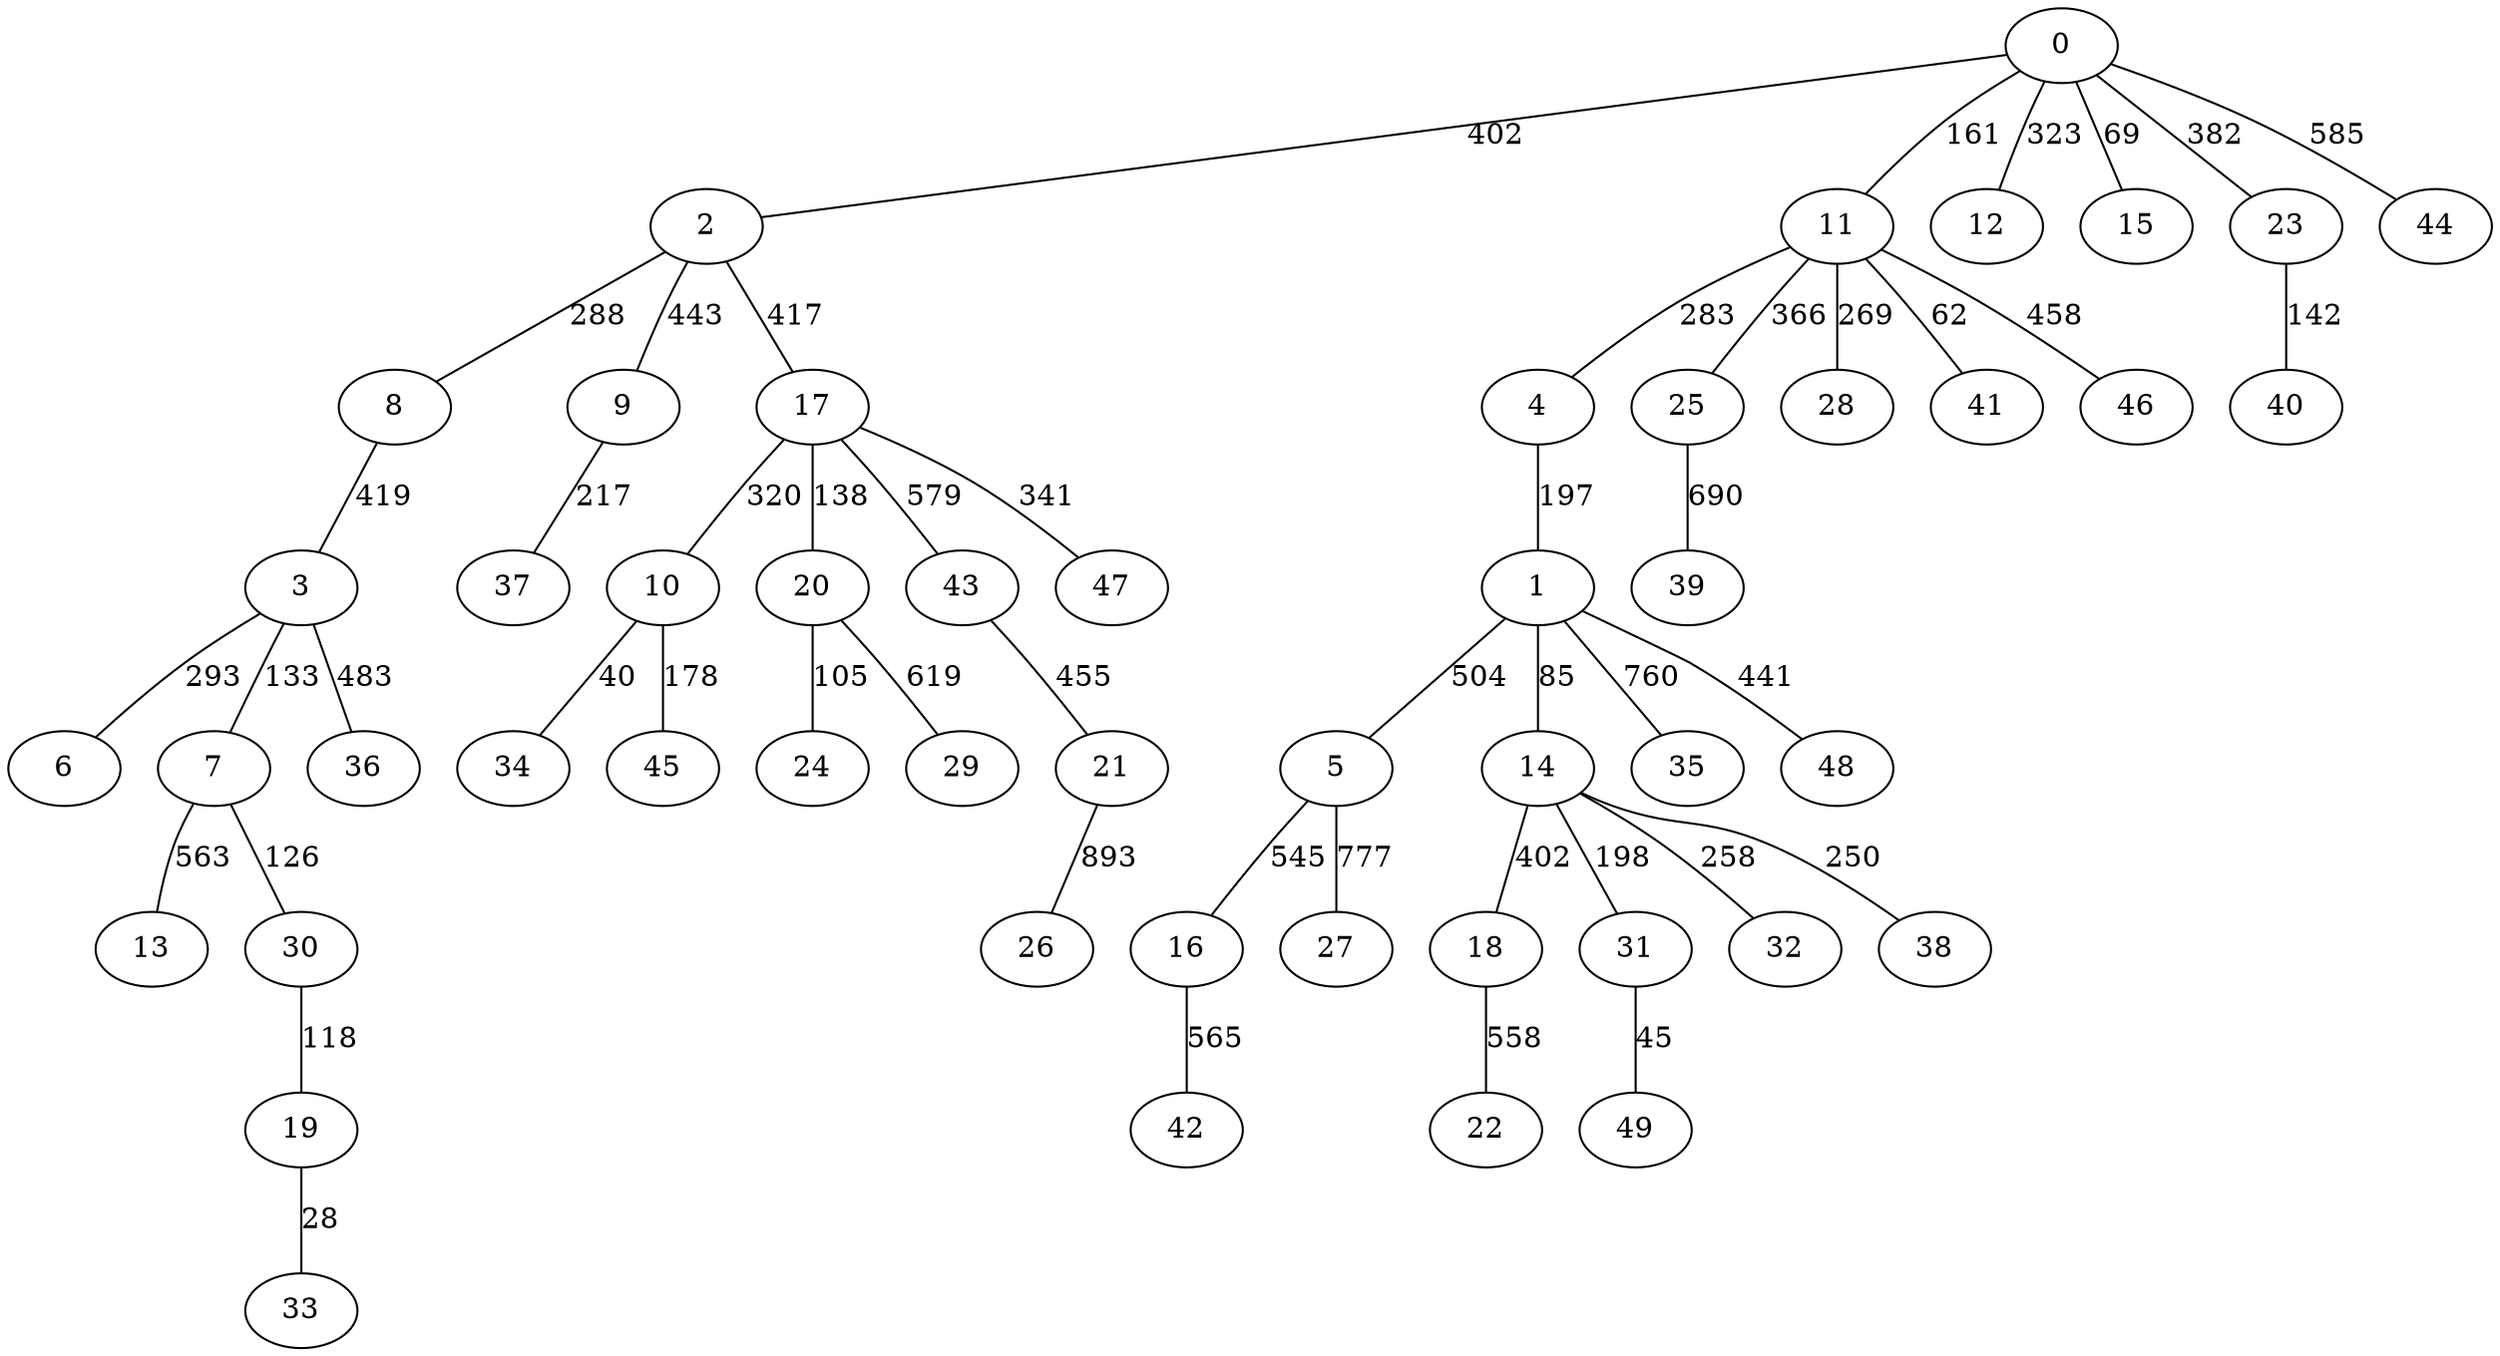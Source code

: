 strict graph G {
0;
1;
2;
3;
4;
5;
6;
7;
8;
9;
10;
11;
12;
13;
14;
15;
16;
17;
18;
19;
20;
21;
22;
23;
24;
25;
26;
27;
28;
29;
30;
31;
32;
33;
34;
35;
36;
37;
38;
39;
40;
41;
42;
43;
44;
45;
46;
47;
48;
49;
7 -- 30 [label=126];
17 -- 10 [label=320];
17 -- 43 [label=579];
14 -- 31 [label=198];
11 -- 46 [label=458];
19 -- 33 [label=28];
0 -- 15 [label=69];
0 -- 23 [label=382];
2 -- 8 [label=288];
11 -- 28 [label=269];
11 -- 25 [label=366];
43 -- 21 [label=455];
30 -- 19 [label=118];
25 -- 39 [label=690];
4 -- 1 [label=197];
3 -- 7 [label=133];
18 -- 22 [label=558];
10 -- 34 [label=40];
0 -- 12 [label=323];
20 -- 24 [label=105];
2 -- 17 [label=417];
10 -- 45 [label=178];
0 -- 44 [label=585];
1 -- 35 [label=760];
2 -- 9 [label=443];
20 -- 29 [label=619];
21 -- 26 [label=893];
0 -- 11 [label=161];
1 -- 14 [label=85];
14 -- 38 [label=250];
17 -- 47 [label=341];
14 -- 32 [label=258];
23 -- 40 [label=142];
3 -- 36 [label=483];
11 -- 4 [label=283];
1 -- 5 [label=504];
5 -- 16 [label=545];
5 -- 27 [label=777];
14 -- 18 [label=402];
9 -- 37 [label=217];
16 -- 42 [label=565];
17 -- 20 [label=138];
3 -- 6 [label=293];
7 -- 13 [label=563];
1 -- 48 [label=441];
0 -- 2 [label=402];
11 -- 41 [label=62];
31 -- 49 [label=45];
8 -- 3 [label=419];
}
